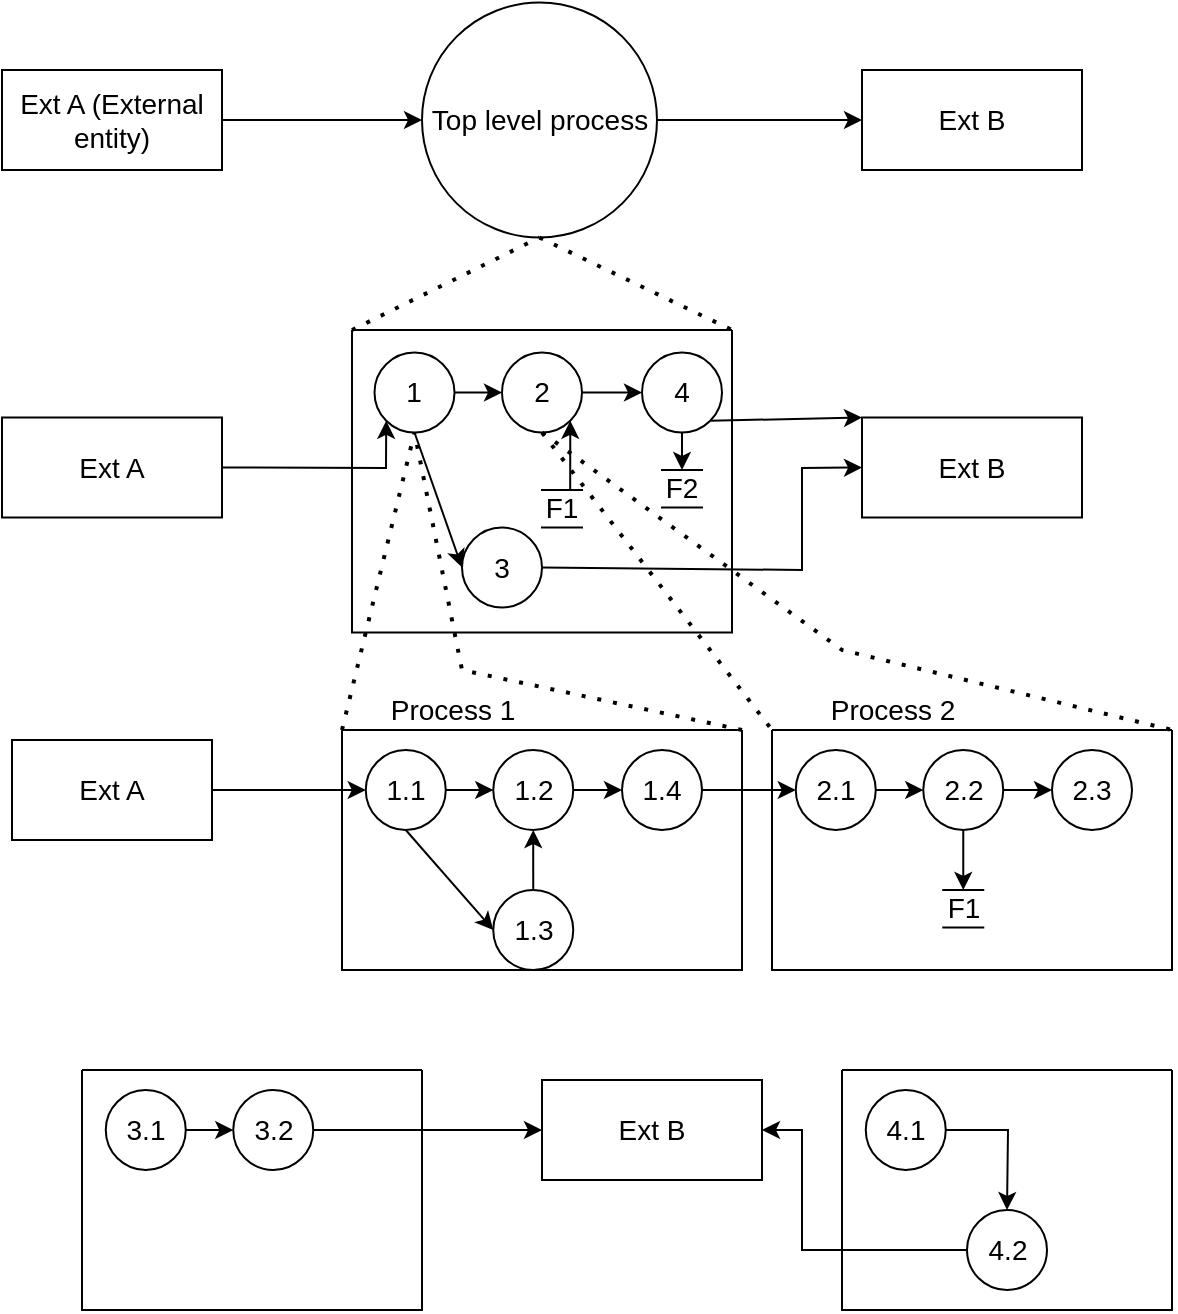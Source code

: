 <mxfile version="18.1.3" type="github">
  <diagram id="FUrydyEFK-NKsZXM2_vT" name="Page-1">
    <mxGraphModel dx="731" dy="388" grid="1" gridSize="10" guides="1" tooltips="1" connect="1" arrows="1" fold="1" page="1" pageScale="1" pageWidth="850" pageHeight="1100" math="0" shadow="0">
      <root>
        <mxCell id="0" />
        <mxCell id="1" parent="0" />
        <mxCell id="_4vvvY8Deeb2kWK_XAvJ-1" value="&lt;font style=&quot;font-size: 14px;&quot;&gt;Ext A (External entity)&lt;/font&gt;" style="rounded=0;whiteSpace=wrap;html=1;" vertex="1" parent="1">
          <mxGeometry x="60" y="60" width="110" height="50" as="geometry" />
        </mxCell>
        <mxCell id="_4vvvY8Deeb2kWK_XAvJ-3" value="&lt;font style=&quot;font-size: 14px;&quot;&gt;Top level process&lt;/font&gt;" style="ellipse;whiteSpace=wrap;html=1;aspect=fixed;" vertex="1" parent="1">
          <mxGeometry x="270" y="26.25" width="117.5" height="117.5" as="geometry" />
        </mxCell>
        <mxCell id="_4vvvY8Deeb2kWK_XAvJ-4" value="" style="endArrow=classic;html=1;rounded=0;exitX=1;exitY=0.5;exitDx=0;exitDy=0;entryX=0;entryY=0.5;entryDx=0;entryDy=0;" edge="1" parent="1" source="_4vvvY8Deeb2kWK_XAvJ-1" target="_4vvvY8Deeb2kWK_XAvJ-3">
          <mxGeometry width="50" height="50" relative="1" as="geometry">
            <mxPoint x="220" y="140" as="sourcePoint" />
            <mxPoint x="250" y="110" as="targetPoint" />
          </mxGeometry>
        </mxCell>
        <mxCell id="_4vvvY8Deeb2kWK_XAvJ-5" value="" style="endArrow=classic;html=1;rounded=0;entryX=0;entryY=0.5;entryDx=0;entryDy=0;exitX=1;exitY=0.5;exitDx=0;exitDy=0;" edge="1" parent="1" source="_4vvvY8Deeb2kWK_XAvJ-3" target="_4vvvY8Deeb2kWK_XAvJ-6">
          <mxGeometry width="50" height="50" relative="1" as="geometry">
            <mxPoint x="400" y="220" as="sourcePoint" />
            <mxPoint x="510" y="90" as="targetPoint" />
          </mxGeometry>
        </mxCell>
        <mxCell id="_4vvvY8Deeb2kWK_XAvJ-6" value="&lt;font style=&quot;font-size: 14px;&quot;&gt;Ext B&lt;/font&gt;" style="rounded=0;whiteSpace=wrap;html=1;" vertex="1" parent="1">
          <mxGeometry x="490" y="60" width="110" height="50" as="geometry" />
        </mxCell>
        <mxCell id="_4vvvY8Deeb2kWK_XAvJ-8" value="&lt;font style=&quot;font-size: 14px;&quot;&gt;Ext A&lt;/font&gt;" style="rounded=0;whiteSpace=wrap;html=1;" vertex="1" parent="1">
          <mxGeometry x="60" y="233.75" width="110" height="50" as="geometry" />
        </mxCell>
        <mxCell id="_4vvvY8Deeb2kWK_XAvJ-10" value="" style="endArrow=classic;html=1;rounded=0;exitX=1;exitY=0.5;exitDx=0;exitDy=0;entryX=0;entryY=1;entryDx=0;entryDy=0;" edge="1" parent="1" source="_4vvvY8Deeb2kWK_XAvJ-8" target="_4vvvY8Deeb2kWK_XAvJ-14">
          <mxGeometry width="50" height="50" relative="1" as="geometry">
            <mxPoint x="218.75" y="313.75" as="sourcePoint" />
            <mxPoint x="260" y="259" as="targetPoint" />
            <Array as="points">
              <mxPoint x="252" y="259" />
            </Array>
          </mxGeometry>
        </mxCell>
        <mxCell id="_4vvvY8Deeb2kWK_XAvJ-11" value="" style="endArrow=classic;html=1;rounded=0;entryX=0;entryY=0.5;entryDx=0;entryDy=0;exitX=1;exitY=0.5;exitDx=0;exitDy=0;" edge="1" parent="1" source="_4vvvY8Deeb2kWK_XAvJ-16" target="_4vvvY8Deeb2kWK_XAvJ-12">
          <mxGeometry width="50" height="50" relative="1" as="geometry">
            <mxPoint x="440" y="260" as="sourcePoint" />
            <mxPoint x="508.75" y="263.75" as="targetPoint" />
            <Array as="points">
              <mxPoint x="460" y="310" />
              <mxPoint x="460" y="259" />
            </Array>
          </mxGeometry>
        </mxCell>
        <mxCell id="_4vvvY8Deeb2kWK_XAvJ-12" value="&lt;font style=&quot;font-size: 14px;&quot;&gt;Ext B&lt;/font&gt;" style="rounded=0;whiteSpace=wrap;html=1;" vertex="1" parent="1">
          <mxGeometry x="490" y="233.75" width="110" height="50" as="geometry" />
        </mxCell>
        <mxCell id="_4vvvY8Deeb2kWK_XAvJ-13" value="" style="swimlane;startSize=0;fontSize=14;" vertex="1" parent="1">
          <mxGeometry x="235" y="190" width="190" height="151.25" as="geometry" />
        </mxCell>
        <mxCell id="_4vvvY8Deeb2kWK_XAvJ-19" style="edgeStyle=orthogonalEdgeStyle;rounded=0;orthogonalLoop=1;jettySize=auto;html=1;entryX=0;entryY=0.5;entryDx=0;entryDy=0;fontSize=14;" edge="1" parent="_4vvvY8Deeb2kWK_XAvJ-13" source="_4vvvY8Deeb2kWK_XAvJ-14" target="_4vvvY8Deeb2kWK_XAvJ-15">
          <mxGeometry relative="1" as="geometry" />
        </mxCell>
        <mxCell id="_4vvvY8Deeb2kWK_XAvJ-14" value="1" style="ellipse;whiteSpace=wrap;html=1;aspect=fixed;fontSize=14;" vertex="1" parent="_4vvvY8Deeb2kWK_XAvJ-13">
          <mxGeometry x="11.25" y="11.25" width="40" height="40" as="geometry" />
        </mxCell>
        <mxCell id="_4vvvY8Deeb2kWK_XAvJ-15" value="2" style="ellipse;whiteSpace=wrap;html=1;aspect=fixed;fontSize=14;" vertex="1" parent="_4vvvY8Deeb2kWK_XAvJ-13">
          <mxGeometry x="75" y="11.25" width="40" height="40" as="geometry" />
        </mxCell>
        <mxCell id="_4vvvY8Deeb2kWK_XAvJ-16" value="3" style="ellipse;whiteSpace=wrap;html=1;aspect=fixed;fontSize=14;" vertex="1" parent="_4vvvY8Deeb2kWK_XAvJ-13">
          <mxGeometry x="55" y="98.75" width="40" height="40" as="geometry" />
        </mxCell>
        <mxCell id="_4vvvY8Deeb2kWK_XAvJ-17" value="4" style="ellipse;whiteSpace=wrap;html=1;aspect=fixed;fontSize=14;" vertex="1" parent="_4vvvY8Deeb2kWK_XAvJ-13">
          <mxGeometry x="145" y="11.25" width="40" height="40" as="geometry" />
        </mxCell>
        <mxCell id="_4vvvY8Deeb2kWK_XAvJ-18" value="" style="edgeStyle=orthogonalEdgeStyle;rounded=0;orthogonalLoop=1;jettySize=auto;html=1;fontSize=14;" edge="1" parent="_4vvvY8Deeb2kWK_XAvJ-13" source="_4vvvY8Deeb2kWK_XAvJ-15" target="_4vvvY8Deeb2kWK_XAvJ-17">
          <mxGeometry relative="1" as="geometry" />
        </mxCell>
        <mxCell id="_4vvvY8Deeb2kWK_XAvJ-21" value="" style="endArrow=classic;html=1;rounded=0;fontSize=14;entryX=0;entryY=0.5;entryDx=0;entryDy=0;exitX=0.5;exitY=1;exitDx=0;exitDy=0;" edge="1" parent="_4vvvY8Deeb2kWK_XAvJ-13" source="_4vvvY8Deeb2kWK_XAvJ-14" target="_4vvvY8Deeb2kWK_XAvJ-16">
          <mxGeometry width="50" height="50" relative="1" as="geometry">
            <mxPoint x="165" y="21.25" as="sourcePoint" />
            <mxPoint x="215" y="-28.75" as="targetPoint" />
          </mxGeometry>
        </mxCell>
        <mxCell id="_4vvvY8Deeb2kWK_XAvJ-27" style="edgeStyle=orthogonalEdgeStyle;rounded=0;orthogonalLoop=1;jettySize=auto;html=1;exitX=0.5;exitY=0;exitDx=0;exitDy=0;entryX=1;entryY=1;entryDx=0;entryDy=0;fontSize=14;" edge="1" parent="_4vvvY8Deeb2kWK_XAvJ-13" source="_4vvvY8Deeb2kWK_XAvJ-25" target="_4vvvY8Deeb2kWK_XAvJ-15">
          <mxGeometry relative="1" as="geometry" />
        </mxCell>
        <mxCell id="_4vvvY8Deeb2kWK_XAvJ-25" value="F1" style="shape=partialRectangle;whiteSpace=wrap;html=1;left=0;right=0;fillColor=none;fontSize=14;" vertex="1" parent="_4vvvY8Deeb2kWK_XAvJ-13">
          <mxGeometry x="95" y="80" width="20" height="18.75" as="geometry" />
        </mxCell>
        <mxCell id="_4vvvY8Deeb2kWK_XAvJ-29" style="edgeStyle=orthogonalEdgeStyle;rounded=0;orthogonalLoop=1;jettySize=auto;html=1;exitX=0.5;exitY=0;exitDx=0;exitDy=0;entryX=0.5;entryY=1;entryDx=0;entryDy=0;fontSize=14;startArrow=classic;startFill=1;endArrow=none;endFill=0;" edge="1" parent="_4vvvY8Deeb2kWK_XAvJ-13" source="_4vvvY8Deeb2kWK_XAvJ-28" target="_4vvvY8Deeb2kWK_XAvJ-17">
          <mxGeometry relative="1" as="geometry" />
        </mxCell>
        <mxCell id="_4vvvY8Deeb2kWK_XAvJ-28" value="F2" style="shape=partialRectangle;whiteSpace=wrap;html=1;left=0;right=0;fillColor=none;fontSize=14;" vertex="1" parent="_4vvvY8Deeb2kWK_XAvJ-13">
          <mxGeometry x="155" y="70" width="20" height="18.75" as="geometry" />
        </mxCell>
        <mxCell id="_4vvvY8Deeb2kWK_XAvJ-23" value="" style="endArrow=classic;html=1;rounded=0;fontSize=14;entryX=0;entryY=0;entryDx=0;entryDy=0;exitX=1;exitY=1;exitDx=0;exitDy=0;" edge="1" parent="1" source="_4vvvY8Deeb2kWK_XAvJ-17" target="_4vvvY8Deeb2kWK_XAvJ-12">
          <mxGeometry width="50" height="50" relative="1" as="geometry">
            <mxPoint x="400" y="210" as="sourcePoint" />
            <mxPoint x="450" y="160" as="targetPoint" />
          </mxGeometry>
        </mxCell>
        <mxCell id="_4vvvY8Deeb2kWK_XAvJ-30" value="" style="endArrow=none;dashed=1;html=1;dashPattern=1 3;strokeWidth=2;rounded=0;fontSize=14;entryX=0.5;entryY=1;entryDx=0;entryDy=0;exitX=0;exitY=0;exitDx=0;exitDy=0;" edge="1" parent="1" source="_4vvvY8Deeb2kWK_XAvJ-13" target="_4vvvY8Deeb2kWK_XAvJ-3">
          <mxGeometry width="50" height="50" relative="1" as="geometry">
            <mxPoint x="310" y="150" as="sourcePoint" />
            <mxPoint x="360" y="100" as="targetPoint" />
          </mxGeometry>
        </mxCell>
        <mxCell id="_4vvvY8Deeb2kWK_XAvJ-31" value="" style="endArrow=none;dashed=1;html=1;dashPattern=1 3;strokeWidth=2;rounded=0;fontSize=14;entryX=1;entryY=0;entryDx=0;entryDy=0;exitX=0.5;exitY=1;exitDx=0;exitDy=0;" edge="1" parent="1" source="_4vvvY8Deeb2kWK_XAvJ-3" target="_4vvvY8Deeb2kWK_XAvJ-13">
          <mxGeometry width="50" height="50" relative="1" as="geometry">
            <mxPoint x="310" y="150" as="sourcePoint" />
            <mxPoint x="360" y="100" as="targetPoint" />
          </mxGeometry>
        </mxCell>
        <mxCell id="_4vvvY8Deeb2kWK_XAvJ-44" value="" style="edgeStyle=orthogonalEdgeStyle;rounded=0;orthogonalLoop=1;jettySize=auto;html=1;fontSize=14;" edge="1" parent="1" source="_4vvvY8Deeb2kWK_XAvJ-32" target="_4vvvY8Deeb2kWK_XAvJ-38">
          <mxGeometry relative="1" as="geometry" />
        </mxCell>
        <mxCell id="_4vvvY8Deeb2kWK_XAvJ-32" value="&lt;font style=&quot;font-size: 14px;&quot;&gt;Ext A&lt;/font&gt;" style="rounded=0;whiteSpace=wrap;html=1;" vertex="1" parent="1">
          <mxGeometry x="65" y="395" width="100" height="50" as="geometry" />
        </mxCell>
        <mxCell id="_4vvvY8Deeb2kWK_XAvJ-33" value="" style="endArrow=none;dashed=1;html=1;dashPattern=1 3;strokeWidth=2;rounded=0;fontSize=14;entryX=0.5;entryY=1;entryDx=0;entryDy=0;exitX=0;exitY=0;exitDx=0;exitDy=0;" edge="1" parent="1" source="_4vvvY8Deeb2kWK_XAvJ-34" target="_4vvvY8Deeb2kWK_XAvJ-14">
          <mxGeometry width="50" height="50" relative="1" as="geometry">
            <mxPoint x="250" y="430" as="sourcePoint" />
            <mxPoint x="213.75" y="310" as="targetPoint" />
          </mxGeometry>
        </mxCell>
        <mxCell id="_4vvvY8Deeb2kWK_XAvJ-34" value="" style="swimlane;startSize=0;fontSize=14;" vertex="1" parent="1">
          <mxGeometry x="230" y="390" width="200" height="120" as="geometry" />
        </mxCell>
        <mxCell id="_4vvvY8Deeb2kWK_XAvJ-42" style="edgeStyle=orthogonalEdgeStyle;rounded=0;orthogonalLoop=1;jettySize=auto;html=1;exitX=1;exitY=0.5;exitDx=0;exitDy=0;entryX=0;entryY=0.5;entryDx=0;entryDy=0;fontSize=14;" edge="1" parent="_4vvvY8Deeb2kWK_XAvJ-34" source="_4vvvY8Deeb2kWK_XAvJ-38" target="_4vvvY8Deeb2kWK_XAvJ-39">
          <mxGeometry relative="1" as="geometry" />
        </mxCell>
        <mxCell id="_4vvvY8Deeb2kWK_XAvJ-38" value="1.1" style="ellipse;whiteSpace=wrap;html=1;aspect=fixed;fontSize=14;" vertex="1" parent="_4vvvY8Deeb2kWK_XAvJ-34">
          <mxGeometry x="11.88" y="10" width="40" height="40" as="geometry" />
        </mxCell>
        <mxCell id="_4vvvY8Deeb2kWK_XAvJ-43" value="" style="edgeStyle=orthogonalEdgeStyle;rounded=0;orthogonalLoop=1;jettySize=auto;html=1;fontSize=14;endArrow=none;endFill=0;startArrow=classic;startFill=1;" edge="1" parent="_4vvvY8Deeb2kWK_XAvJ-34" source="_4vvvY8Deeb2kWK_XAvJ-39" target="_4vvvY8Deeb2kWK_XAvJ-40">
          <mxGeometry relative="1" as="geometry" />
        </mxCell>
        <mxCell id="_4vvvY8Deeb2kWK_XAvJ-50" value="" style="edgeStyle=orthogonalEdgeStyle;rounded=0;orthogonalLoop=1;jettySize=auto;html=1;fontSize=14;startArrow=none;startFill=0;endArrow=classic;endFill=1;" edge="1" parent="_4vvvY8Deeb2kWK_XAvJ-34" source="_4vvvY8Deeb2kWK_XAvJ-39" target="_4vvvY8Deeb2kWK_XAvJ-49">
          <mxGeometry relative="1" as="geometry" />
        </mxCell>
        <mxCell id="_4vvvY8Deeb2kWK_XAvJ-39" value="1.2" style="ellipse;whiteSpace=wrap;html=1;aspect=fixed;fontSize=14;" vertex="1" parent="_4vvvY8Deeb2kWK_XAvJ-34">
          <mxGeometry x="75.63" y="10" width="40" height="40" as="geometry" />
        </mxCell>
        <mxCell id="_4vvvY8Deeb2kWK_XAvJ-40" value="1.3" style="ellipse;whiteSpace=wrap;html=1;aspect=fixed;fontSize=14;" vertex="1" parent="_4vvvY8Deeb2kWK_XAvJ-34">
          <mxGeometry x="75.63" y="80" width="40" height="40" as="geometry" />
        </mxCell>
        <mxCell id="_4vvvY8Deeb2kWK_XAvJ-48" value="" style="endArrow=classic;html=1;rounded=0;fontSize=14;entryX=0;entryY=0.5;entryDx=0;entryDy=0;exitX=0.5;exitY=1;exitDx=0;exitDy=0;" edge="1" parent="_4vvvY8Deeb2kWK_XAvJ-34" source="_4vvvY8Deeb2kWK_XAvJ-38" target="_4vvvY8Deeb2kWK_XAvJ-40">
          <mxGeometry width="50" height="50" relative="1" as="geometry">
            <mxPoint x="80" y="70" as="sourcePoint" />
            <mxPoint x="130" y="20" as="targetPoint" />
          </mxGeometry>
        </mxCell>
        <mxCell id="_4vvvY8Deeb2kWK_XAvJ-49" value="1.4" style="ellipse;whiteSpace=wrap;html=1;aspect=fixed;fontSize=14;" vertex="1" parent="_4vvvY8Deeb2kWK_XAvJ-34">
          <mxGeometry x="140" y="10" width="40" height="40" as="geometry" />
        </mxCell>
        <mxCell id="_4vvvY8Deeb2kWK_XAvJ-35" value="" style="endArrow=none;dashed=1;html=1;dashPattern=1 3;strokeWidth=2;rounded=0;fontSize=14;entryX=0.5;entryY=1;entryDx=0;entryDy=0;exitX=1;exitY=0;exitDx=0;exitDy=0;" edge="1" parent="1" source="_4vvvY8Deeb2kWK_XAvJ-34" target="_4vvvY8Deeb2kWK_XAvJ-14">
          <mxGeometry width="50" height="50" relative="1" as="geometry">
            <mxPoint x="345" y="520" as="sourcePoint" />
            <mxPoint x="315" y="370" as="targetPoint" />
            <Array as="points">
              <mxPoint x="290" y="360" />
            </Array>
          </mxGeometry>
        </mxCell>
        <mxCell id="_4vvvY8Deeb2kWK_XAvJ-45" value="Process 1" style="text;html=1;align=center;verticalAlign=middle;resizable=0;points=[];autosize=1;strokeColor=none;fillColor=none;fontSize=14;" vertex="1" parent="1">
          <mxGeometry x="250" y="370" width="70" height="20" as="geometry" />
        </mxCell>
        <mxCell id="_4vvvY8Deeb2kWK_XAvJ-51" value="" style="swimlane;startSize=0;fontSize=14;" vertex="1" parent="1">
          <mxGeometry x="445" y="390" width="200" height="120" as="geometry" />
        </mxCell>
        <mxCell id="_4vvvY8Deeb2kWK_XAvJ-52" style="edgeStyle=orthogonalEdgeStyle;rounded=0;orthogonalLoop=1;jettySize=auto;html=1;exitX=1;exitY=0.5;exitDx=0;exitDy=0;entryX=0;entryY=0.5;entryDx=0;entryDy=0;fontSize=14;" edge="1" parent="_4vvvY8Deeb2kWK_XAvJ-51" source="_4vvvY8Deeb2kWK_XAvJ-53" target="_4vvvY8Deeb2kWK_XAvJ-56">
          <mxGeometry relative="1" as="geometry" />
        </mxCell>
        <mxCell id="_4vvvY8Deeb2kWK_XAvJ-53" value="2.1" style="ellipse;whiteSpace=wrap;html=1;aspect=fixed;fontSize=14;" vertex="1" parent="_4vvvY8Deeb2kWK_XAvJ-51">
          <mxGeometry x="11.88" y="10" width="40" height="40" as="geometry" />
        </mxCell>
        <mxCell id="_4vvvY8Deeb2kWK_XAvJ-55" value="" style="edgeStyle=orthogonalEdgeStyle;rounded=0;orthogonalLoop=1;jettySize=auto;html=1;fontSize=14;startArrow=none;startFill=0;endArrow=classic;endFill=1;" edge="1" parent="_4vvvY8Deeb2kWK_XAvJ-51" source="_4vvvY8Deeb2kWK_XAvJ-56" target="_4vvvY8Deeb2kWK_XAvJ-59">
          <mxGeometry relative="1" as="geometry" />
        </mxCell>
        <mxCell id="_4vvvY8Deeb2kWK_XAvJ-64" style="edgeStyle=orthogonalEdgeStyle;rounded=0;orthogonalLoop=1;jettySize=auto;html=1;exitX=0.5;exitY=1;exitDx=0;exitDy=0;entryX=0.5;entryY=0;entryDx=0;entryDy=0;fontSize=14;startArrow=none;startFill=0;endArrow=classic;endFill=1;" edge="1" parent="_4vvvY8Deeb2kWK_XAvJ-51" source="_4vvvY8Deeb2kWK_XAvJ-56" target="_4vvvY8Deeb2kWK_XAvJ-63">
          <mxGeometry relative="1" as="geometry" />
        </mxCell>
        <mxCell id="_4vvvY8Deeb2kWK_XAvJ-56" value="2.2" style="ellipse;whiteSpace=wrap;html=1;aspect=fixed;fontSize=14;" vertex="1" parent="_4vvvY8Deeb2kWK_XAvJ-51">
          <mxGeometry x="75.63" y="10" width="40" height="40" as="geometry" />
        </mxCell>
        <mxCell id="_4vvvY8Deeb2kWK_XAvJ-59" value="2.3" style="ellipse;whiteSpace=wrap;html=1;aspect=fixed;fontSize=14;" vertex="1" parent="_4vvvY8Deeb2kWK_XAvJ-51">
          <mxGeometry x="140" y="10" width="40" height="40" as="geometry" />
        </mxCell>
        <mxCell id="_4vvvY8Deeb2kWK_XAvJ-63" value="F1" style="shape=partialRectangle;whiteSpace=wrap;html=1;left=0;right=0;fillColor=none;fontSize=14;" vertex="1" parent="_4vvvY8Deeb2kWK_XAvJ-51">
          <mxGeometry x="85.63" y="80" width="20" height="18.75" as="geometry" />
        </mxCell>
        <mxCell id="_4vvvY8Deeb2kWK_XAvJ-60" value="" style="endArrow=none;dashed=1;html=1;dashPattern=1 3;strokeWidth=2;rounded=0;fontSize=14;entryX=0;entryY=0;entryDx=0;entryDy=0;exitX=0.5;exitY=1;exitDx=0;exitDy=0;" edge="1" parent="1" source="_4vvvY8Deeb2kWK_XAvJ-15" target="_4vvvY8Deeb2kWK_XAvJ-51">
          <mxGeometry width="50" height="50" relative="1" as="geometry">
            <mxPoint x="430" y="340" as="sourcePoint" />
            <mxPoint x="480" y="290" as="targetPoint" />
          </mxGeometry>
        </mxCell>
        <mxCell id="_4vvvY8Deeb2kWK_XAvJ-61" value="" style="endArrow=none;dashed=1;html=1;dashPattern=1 3;strokeWidth=2;rounded=0;fontSize=14;entryX=1;entryY=0;entryDx=0;entryDy=0;exitX=0.5;exitY=1;exitDx=0;exitDy=0;" edge="1" parent="1" source="_4vvvY8Deeb2kWK_XAvJ-15" target="_4vvvY8Deeb2kWK_XAvJ-51">
          <mxGeometry width="50" height="50" relative="1" as="geometry">
            <mxPoint x="430" y="340" as="sourcePoint" />
            <mxPoint x="480" y="290" as="targetPoint" />
            <Array as="points">
              <mxPoint x="480" y="350" />
            </Array>
          </mxGeometry>
        </mxCell>
        <mxCell id="_4vvvY8Deeb2kWK_XAvJ-62" value="Process 2" style="text;html=1;align=center;verticalAlign=middle;resizable=0;points=[];autosize=1;strokeColor=none;fillColor=none;fontSize=14;" vertex="1" parent="1">
          <mxGeometry x="470" y="370" width="70" height="20" as="geometry" />
        </mxCell>
        <mxCell id="_4vvvY8Deeb2kWK_XAvJ-65" style="edgeStyle=orthogonalEdgeStyle;rounded=0;orthogonalLoop=1;jettySize=auto;html=1;exitX=1;exitY=0.5;exitDx=0;exitDy=0;entryX=0;entryY=0.5;entryDx=0;entryDy=0;fontSize=14;startArrow=none;startFill=0;endArrow=classic;endFill=1;" edge="1" parent="1" source="_4vvvY8Deeb2kWK_XAvJ-49" target="_4vvvY8Deeb2kWK_XAvJ-53">
          <mxGeometry relative="1" as="geometry" />
        </mxCell>
        <mxCell id="_4vvvY8Deeb2kWK_XAvJ-66" value="" style="swimlane;startSize=0;fontSize=14;" vertex="1" parent="1">
          <mxGeometry x="100" y="560" width="170" height="120" as="geometry" />
        </mxCell>
        <mxCell id="_4vvvY8Deeb2kWK_XAvJ-67" style="edgeStyle=orthogonalEdgeStyle;rounded=0;orthogonalLoop=1;jettySize=auto;html=1;exitX=1;exitY=0.5;exitDx=0;exitDy=0;entryX=0;entryY=0.5;entryDx=0;entryDy=0;fontSize=14;" edge="1" parent="_4vvvY8Deeb2kWK_XAvJ-66" source="_4vvvY8Deeb2kWK_XAvJ-68" target="_4vvvY8Deeb2kWK_XAvJ-71">
          <mxGeometry relative="1" as="geometry" />
        </mxCell>
        <mxCell id="_4vvvY8Deeb2kWK_XAvJ-68" value="3.1" style="ellipse;whiteSpace=wrap;html=1;aspect=fixed;fontSize=14;" vertex="1" parent="_4vvvY8Deeb2kWK_XAvJ-66">
          <mxGeometry x="11.88" y="10" width="40" height="40" as="geometry" />
        </mxCell>
        <mxCell id="_4vvvY8Deeb2kWK_XAvJ-71" value="3.2" style="ellipse;whiteSpace=wrap;html=1;aspect=fixed;fontSize=14;" vertex="1" parent="_4vvvY8Deeb2kWK_XAvJ-66">
          <mxGeometry x="75.63" y="10" width="40" height="40" as="geometry" />
        </mxCell>
        <mxCell id="_4vvvY8Deeb2kWK_XAvJ-74" value="" style="swimlane;startSize=0;fontSize=14;" vertex="1" parent="1">
          <mxGeometry x="480" y="560" width="165" height="120" as="geometry" />
        </mxCell>
        <mxCell id="_4vvvY8Deeb2kWK_XAvJ-76" value="4.1" style="ellipse;whiteSpace=wrap;html=1;aspect=fixed;fontSize=14;" vertex="1" parent="_4vvvY8Deeb2kWK_XAvJ-74">
          <mxGeometry x="11.88" y="10" width="40" height="40" as="geometry" />
        </mxCell>
        <mxCell id="_4vvvY8Deeb2kWK_XAvJ-78" value="4.2" style="ellipse;whiteSpace=wrap;html=1;aspect=fixed;fontSize=14;" vertex="1" parent="_4vvvY8Deeb2kWK_XAvJ-74">
          <mxGeometry x="62.5" y="70" width="40" height="40" as="geometry" />
        </mxCell>
        <mxCell id="_4vvvY8Deeb2kWK_XAvJ-80" value="" style="endArrow=classic;html=1;rounded=0;fontSize=14;entryX=0.5;entryY=0;entryDx=0;entryDy=0;exitX=1;exitY=0.5;exitDx=0;exitDy=0;" edge="1" parent="_4vvvY8Deeb2kWK_XAvJ-74" source="_4vvvY8Deeb2kWK_XAvJ-76" target="_4vvvY8Deeb2kWK_XAvJ-78">
          <mxGeometry width="50" height="50" relative="1" as="geometry">
            <mxPoint x="-190" y="120" as="sourcePoint" />
            <mxPoint x="-140" y="70" as="targetPoint" />
            <Array as="points">
              <mxPoint x="83" y="30" />
            </Array>
          </mxGeometry>
        </mxCell>
        <mxCell id="_4vvvY8Deeb2kWK_XAvJ-79" value="&lt;font style=&quot;font-size: 14px;&quot;&gt;Ext B&lt;/font&gt;" style="rounded=0;whiteSpace=wrap;html=1;" vertex="1" parent="1">
          <mxGeometry x="330" y="565" width="110" height="50" as="geometry" />
        </mxCell>
        <mxCell id="_4vvvY8Deeb2kWK_XAvJ-69" value="" style="edgeStyle=orthogonalEdgeStyle;rounded=0;orthogonalLoop=1;jettySize=auto;html=1;fontSize=14;startArrow=none;startFill=0;endArrow=classic;endFill=1;entryX=0;entryY=0.5;entryDx=0;entryDy=0;" edge="1" parent="1" source="_4vvvY8Deeb2kWK_XAvJ-71" target="_4vvvY8Deeb2kWK_XAvJ-79">
          <mxGeometry relative="1" as="geometry">
            <mxPoint x="240" y="590" as="targetPoint" />
          </mxGeometry>
        </mxCell>
        <mxCell id="_4vvvY8Deeb2kWK_XAvJ-81" value="" style="endArrow=none;html=1;rounded=0;fontSize=14;entryX=0;entryY=0.5;entryDx=0;entryDy=0;exitX=1;exitY=0.5;exitDx=0;exitDy=0;endFill=0;startArrow=classic;startFill=1;" edge="1" parent="1" source="_4vvvY8Deeb2kWK_XAvJ-79" target="_4vvvY8Deeb2kWK_XAvJ-78">
          <mxGeometry width="50" height="50" relative="1" as="geometry">
            <mxPoint x="290" y="680" as="sourcePoint" />
            <mxPoint x="340" y="630" as="targetPoint" />
            <Array as="points">
              <mxPoint x="460" y="590" />
              <mxPoint x="460" y="650" />
              <mxPoint x="500" y="650" />
            </Array>
          </mxGeometry>
        </mxCell>
      </root>
    </mxGraphModel>
  </diagram>
</mxfile>
